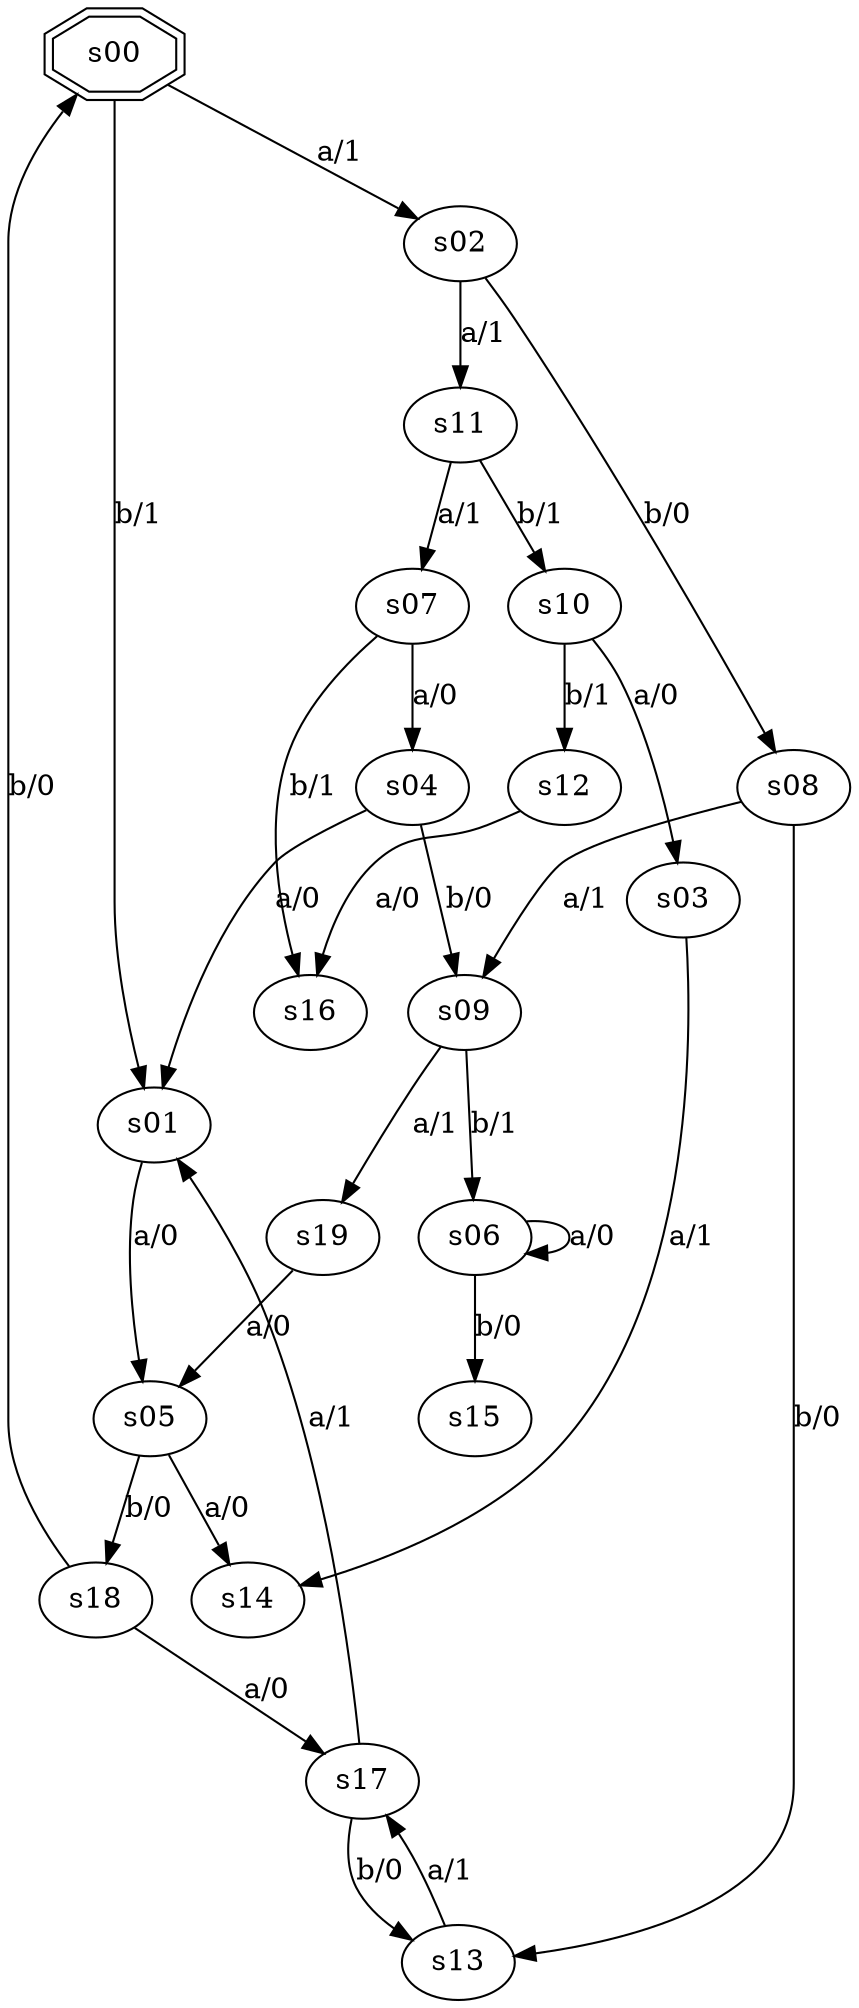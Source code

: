 digraph graph_047 {
	s00 -> s02 [label="a/1"];
	s00 -> s01 [label="b/1"];
	s01 -> s05 [label="a/0"];
	s02 -> s11 [label="a/1"];
	s02 -> s08 [label="b/0"];
	s03 -> s14 [label="a/1"];
	s04 -> s01 [label="a/0"];
	s04 -> s09 [label="b/0"];
	s05 -> s14 [label="a/0"];
	s05 -> s18 [label="b/0"];
	s06 -> s06 [label="a/0"];
	s06 -> s15 [label="b/0"];
	s07 -> s04 [label="a/0"];
	s07 -> s16 [label="b/1"];
	s08 -> s09 [label="a/1"];
	s08 -> s13 [label="b/0"];
	s09 -> s19 [label="a/1"];
	s09 -> s06 [label="b/1"];
	s10 -> s03 [label="a/0"];
	s10 -> s12 [label="b/1"];
	s11 -> s07 [label="a/1"];
	s11 -> s10 [label="b/1"];
	s12 -> s16 [label="a/0"];
	s13 -> s17 [label="a/1"];
	s17 -> s01 [label="a/1"];
	s17 -> s13 [label="b/0"];
	s18 -> s17 [label="a/0"];
	s18 -> s00 [label="b/0"];
	s19 -> s05 [label="a/0"];
	s00 [shape=doubleoctagon];
}